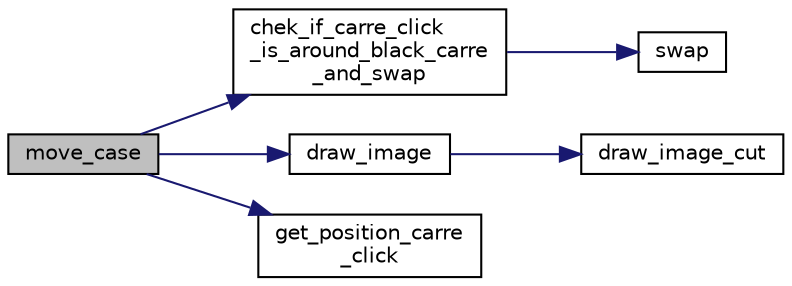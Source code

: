 digraph "move_case"
{
 // LATEX_PDF_SIZE
  edge [fontname="Helvetica",fontsize="10",labelfontname="Helvetica",labelfontsize="10"];
  node [fontname="Helvetica",fontsize="10",shape=record];
  rankdir="LR";
  Node1 [label="move_case",height=0.2,width=0.4,color="black", fillcolor="grey75", style="filled", fontcolor="black",tooltip="Gère le déplacement des cases du plateau."];
  Node1 -> Node2 [color="midnightblue",fontsize="10",style="solid",fontname="Helvetica"];
  Node2 [label="chek_if_carre_click\l_is_around_black_carre\l_and_swap",height=0.2,width=0.4,color="black", fillcolor="white", style="filled",URL="$main_8c.html#ab61017a7ba5769c53742ab1e79ac31ba",tooltip="Vérifie si la case sur laquelle l'utilisateur a cliqué est à côté de la case vide et l'échange si c'e..."];
  Node2 -> Node3 [color="midnightblue",fontsize="10",style="solid",fontname="Helvetica"];
  Node3 [label="swap",height=0.2,width=0.4,color="black", fillcolor="white", style="filled",URL="$main_8c.html#ab5e0a2af6e8a3a5c2ecee4f1ff4a8287",tooltip="Echange deux cases du plateau."];
  Node1 -> Node4 [color="midnightblue",fontsize="10",style="solid",fontname="Helvetica"];
  Node4 [label="draw_image",height=0.2,width=0.4,color="black", fillcolor="white", style="filled",URL="$main_8c.html#a151f4c66589944d167b894b1b03493b2",tooltip="Dessine contenu dans chaque case du plateau."];
  Node4 -> Node5 [color="midnightblue",fontsize="10",style="solid",fontname="Helvetica"];
  Node5 [label="draw_image_cut",height=0.2,width=0.4,color="black", fillcolor="white", style="filled",URL="$main_8c.html#a3d14f2b8c725c014f134724b3d490f96",tooltip="Dessine l'image sur le plateau sauf celle de la case vide."];
  Node1 -> Node6 [color="midnightblue",fontsize="10",style="solid",fontname="Helvetica"];
  Node6 [label="get_position_carre\l_click",height=0.2,width=0.4,color="black", fillcolor="white", style="filled",URL="$main_8c.html#a2c767434c92ade574b5f6a37f27c35a5",tooltip="Retourne la case du plateau sur laquelle l'utilisateur a cliqué en fonction des coordonnées du clic."];
}

